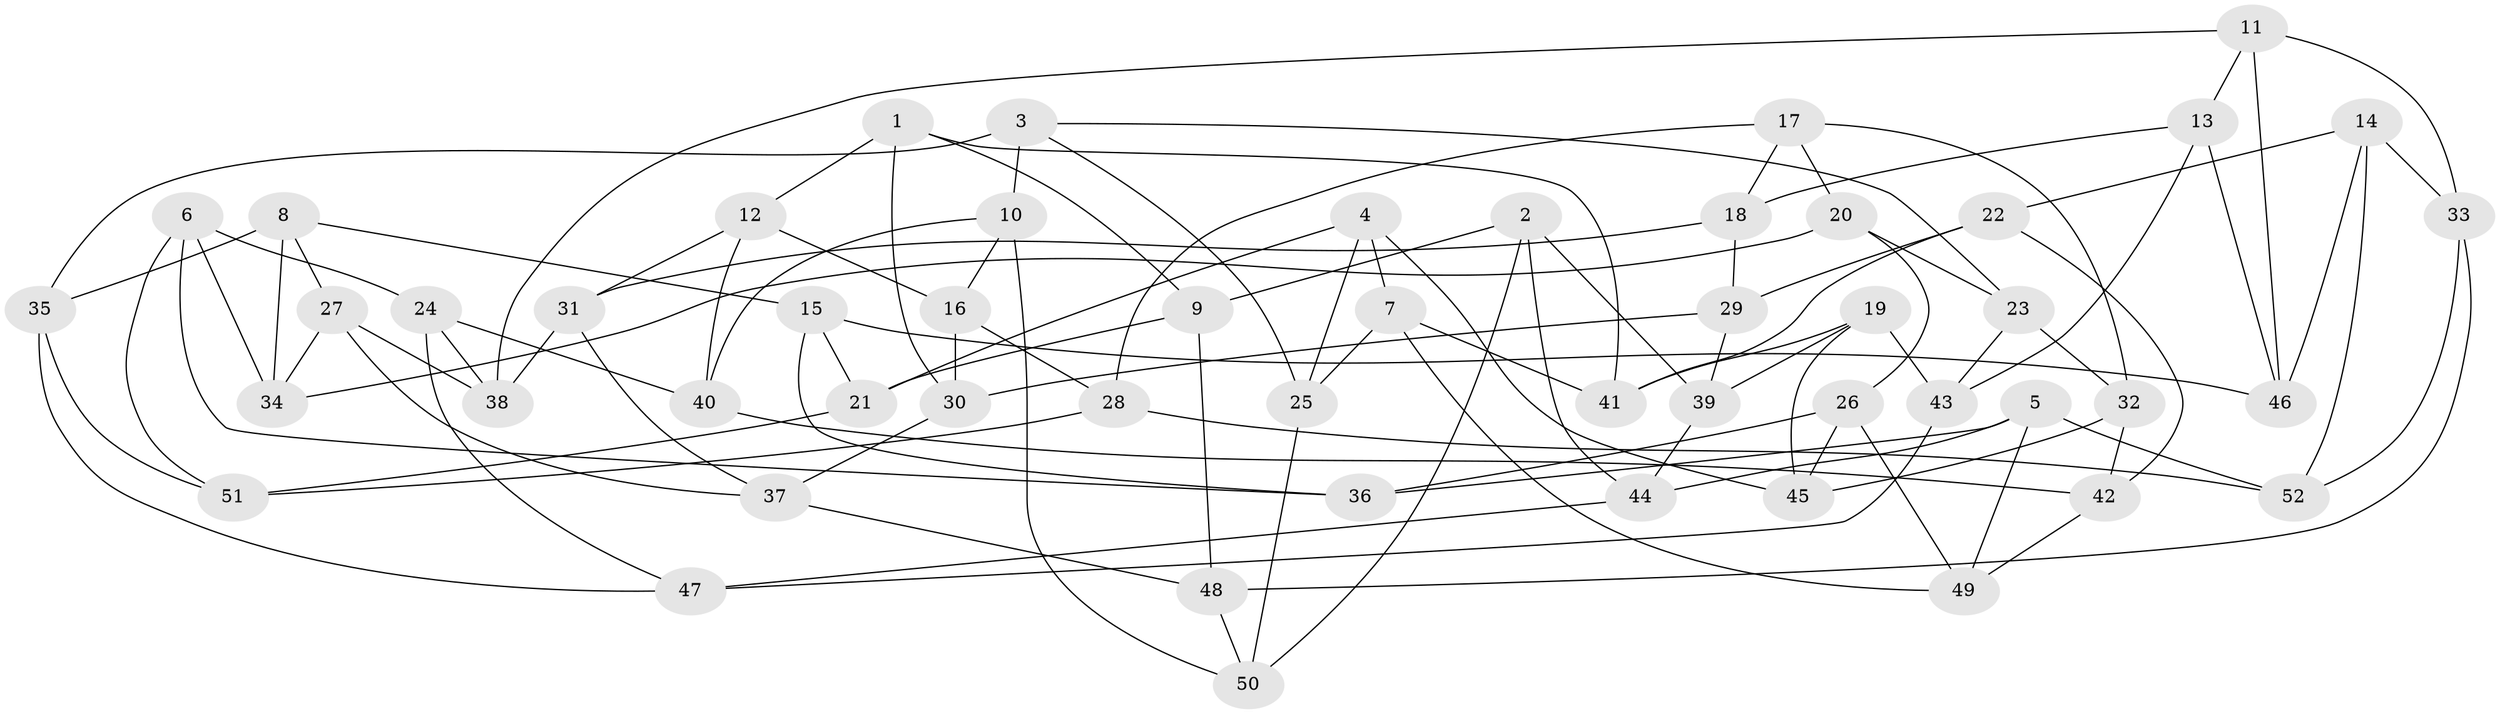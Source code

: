 // Generated by graph-tools (version 1.1) at 2025/57/03/09/25 04:57:45]
// undirected, 52 vertices, 104 edges
graph export_dot {
graph [start="1"]
  node [color=gray90,style=filled];
  1;
  2;
  3;
  4;
  5;
  6;
  7;
  8;
  9;
  10;
  11;
  12;
  13;
  14;
  15;
  16;
  17;
  18;
  19;
  20;
  21;
  22;
  23;
  24;
  25;
  26;
  27;
  28;
  29;
  30;
  31;
  32;
  33;
  34;
  35;
  36;
  37;
  38;
  39;
  40;
  41;
  42;
  43;
  44;
  45;
  46;
  47;
  48;
  49;
  50;
  51;
  52;
  1 -- 9;
  1 -- 12;
  1 -- 30;
  1 -- 41;
  2 -- 39;
  2 -- 44;
  2 -- 50;
  2 -- 9;
  3 -- 10;
  3 -- 35;
  3 -- 23;
  3 -- 25;
  4 -- 45;
  4 -- 7;
  4 -- 21;
  4 -- 25;
  5 -- 44;
  5 -- 49;
  5 -- 52;
  5 -- 36;
  6 -- 36;
  6 -- 24;
  6 -- 34;
  6 -- 51;
  7 -- 25;
  7 -- 49;
  7 -- 41;
  8 -- 27;
  8 -- 35;
  8 -- 15;
  8 -- 34;
  9 -- 21;
  9 -- 48;
  10 -- 16;
  10 -- 40;
  10 -- 50;
  11 -- 13;
  11 -- 46;
  11 -- 33;
  11 -- 38;
  12 -- 16;
  12 -- 31;
  12 -- 40;
  13 -- 18;
  13 -- 46;
  13 -- 43;
  14 -- 52;
  14 -- 33;
  14 -- 22;
  14 -- 46;
  15 -- 46;
  15 -- 21;
  15 -- 36;
  16 -- 30;
  16 -- 28;
  17 -- 32;
  17 -- 20;
  17 -- 18;
  17 -- 28;
  18 -- 29;
  18 -- 31;
  19 -- 45;
  19 -- 41;
  19 -- 43;
  19 -- 39;
  20 -- 34;
  20 -- 26;
  20 -- 23;
  21 -- 51;
  22 -- 42;
  22 -- 41;
  22 -- 29;
  23 -- 43;
  23 -- 32;
  24 -- 47;
  24 -- 38;
  24 -- 40;
  25 -- 50;
  26 -- 36;
  26 -- 45;
  26 -- 49;
  27 -- 34;
  27 -- 37;
  27 -- 38;
  28 -- 52;
  28 -- 51;
  29 -- 30;
  29 -- 39;
  30 -- 37;
  31 -- 38;
  31 -- 37;
  32 -- 42;
  32 -- 45;
  33 -- 52;
  33 -- 48;
  35 -- 51;
  35 -- 47;
  37 -- 48;
  39 -- 44;
  40 -- 42;
  42 -- 49;
  43 -- 47;
  44 -- 47;
  48 -- 50;
}
